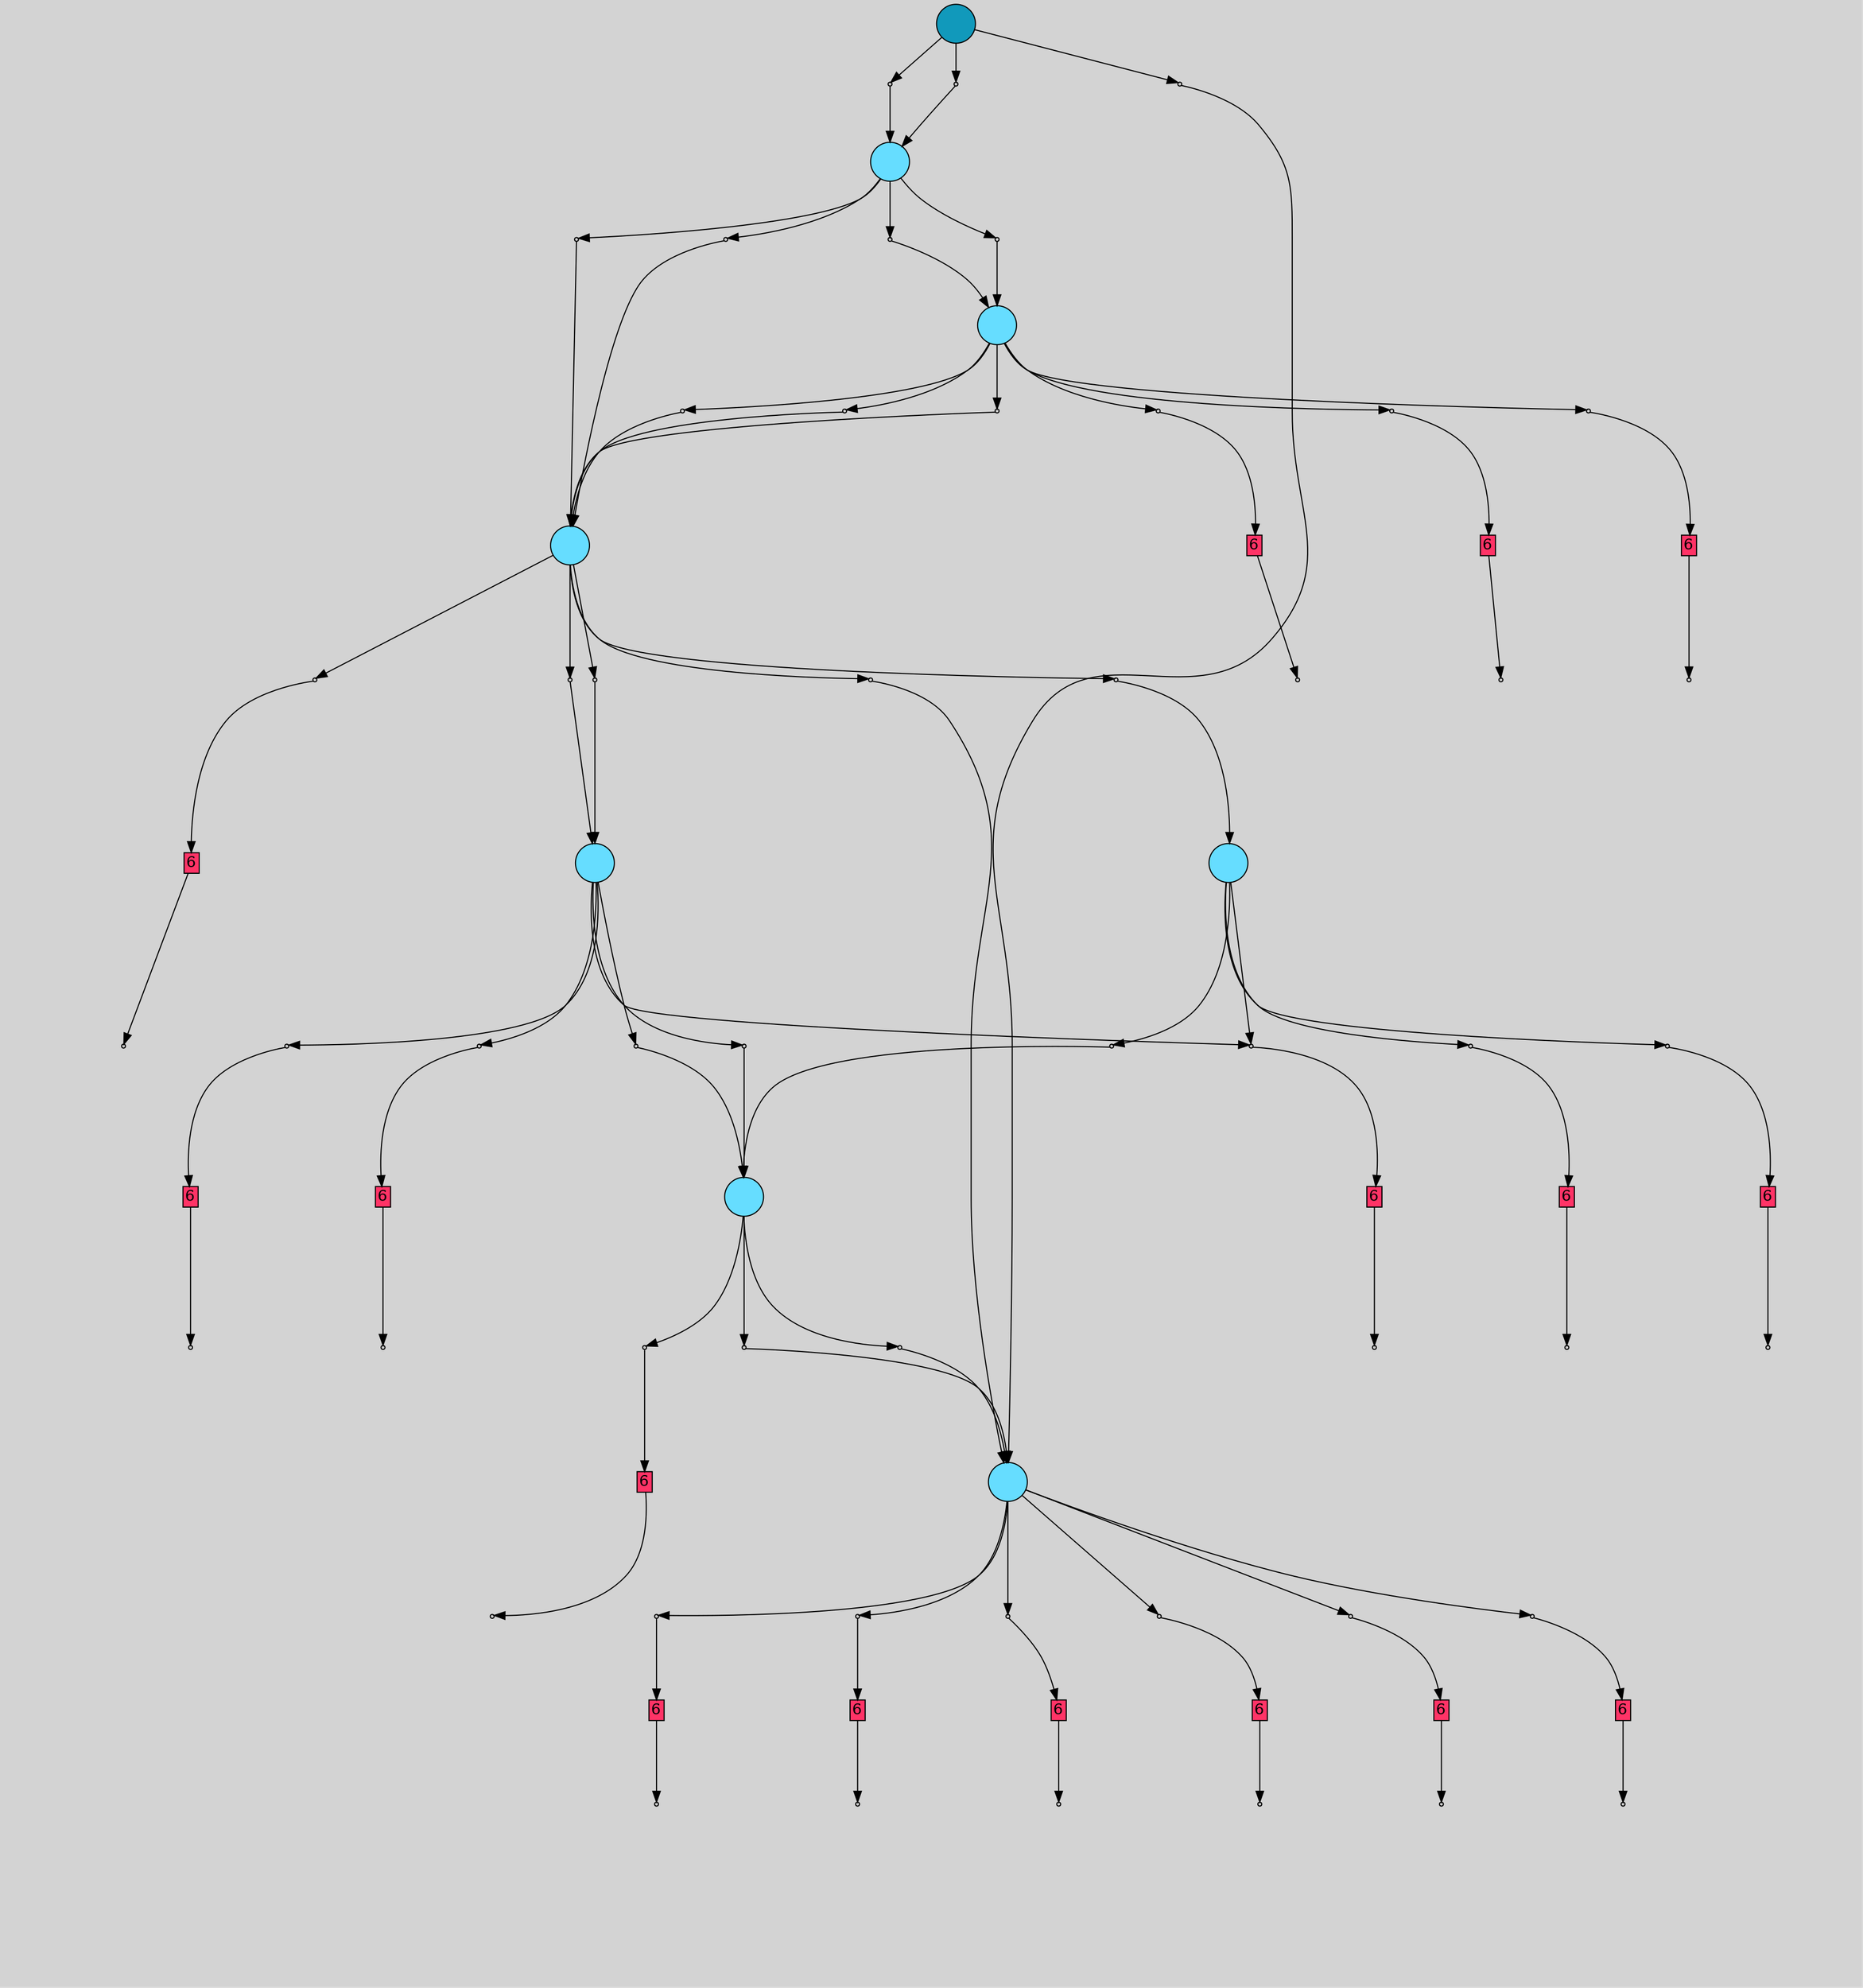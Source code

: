 // File exported with GEGELATI v1.4.0
// On the 2025-07-13 13:41:52
// With the File::TPGGraphDotExporter
digraph{
	graph[pad = "0.212, 0.055" bgcolor = lightgray]
	node[shape=circle style = filled label = ""]
		T1131746 [fillcolor="#1199bb"]
		T877220 [fillcolor="#66ddff"]
		T109349 [fillcolor="#66ddff"]
		T232148 [fillcolor="#66ddff"]
		T429453 [fillcolor="#66ddff"]
		A109645 [fillcolor="#ff3366" shape=box margin=0.03 width=0 height=0 label="6"]
		A108374 [fillcolor="#ff3366" shape=box margin=0.03 width=0 height=0 label="6"]
		A109646 [fillcolor="#ff3366" shape=box margin=0.03 width=0 height=0 label="6"]
		A56428 [fillcolor="#ff3366" shape=box margin=0.03 width=0 height=0 label="6"]
		A107966 [fillcolor="#ff3366" shape=box margin=0.03 width=0 height=0 label="6"]
		A109647 [fillcolor="#ff3366" shape=box margin=0.03 width=0 height=0 label="6"]
		T196634 [fillcolor="#66ddff"]
		T197349 [fillcolor="#66ddff"]
		A196406 [fillcolor="#ff3366" shape=box margin=0.03 width=0 height=0 label="6"]
		A259474 [fillcolor="#ff3366" shape=box margin=0.03 width=0 height=0 label="6"]
		A429318 [fillcolor="#ff3366" shape=box margin=0.03 width=0 height=0 label="6"]
		A429663 [fillcolor="#ff3366" shape=box margin=0.03 width=0 height=0 label="6"]
		A201276 [fillcolor="#ff3366" shape=box margin=0.03 width=0 height=0 label="6"]
		A199694 [fillcolor="#ff3366" shape=box margin=0.03 width=0 height=0 label="6"]
		A197556 [fillcolor="#ff3366" shape=box margin=0.03 width=0 height=0 label="6"]
		T135238 [fillcolor="#66ddff"]
		A197557 [fillcolor="#ff3366" shape=box margin=0.03 width=0 height=0 label="6"]
		A197094 [fillcolor="#ff3366" shape=box margin=0.03 width=0 height=0 label="6"]
		A103033 [fillcolor="#ff3366" shape=box margin=0.03 width=0 height=0 label="6"]
		P4941736 [fillcolor="#cccccc" shape=point label="0"] //
		I4941736 [shape=box style=invis label="8|0&1|2#1|16&#92;n11|1&1|5#0|15&#92;n6|5&0|16#1|2&#92;n5|0&0|20#1|2&#92;n"] //0.577893|-0.858682|0.044974|0.804534|-0.061811|0.735781|-0.089436|-0.243412|
		P4941736 -> I4941736[style=invis]
		T1131746 -> P4941736 -> T877220
		P4941737 [fillcolor="#cccccc" shape=point label="0"] //
		I4941737 [shape=box style=invis label="19|7&1|11#0|25&#92;n12|5&1|22#0|7&#92;n5|0&0|20#1|19&#92;n"] //0.216088|0.572926|0.798422|0.701329|-0.089436|-0.243412|
		P4941737 -> I4941737[style=invis]
		T1131746 -> P4941737 -> T877220
		P4941738 [fillcolor="#cccccc" shape=point label="0"] //
		I4941738 [shape=box style=invis label="9|0&1|17#1|20&#92;n"] //-0.468220|-0.626411|
		P4941738 -> I4941738[style=invis]
		T1131746 -> P4941738 -> T109349
		P4941739 [fillcolor="#cccccc" shape=point label="0"] //
		I4941739 [shape=box style=invis label="11|4&1|13#1|25&#92;n5|5&0|4#1|10&#92;n5|0&0|20#0|19&#92;n"] //0.423613|-0.941490|0.718754|0.541457|-0.089436|-0.243412|
		P4941739 -> I4941739[style=invis]
		T877220 -> P4941739 -> T232148
		P4941740 [fillcolor="#cccccc" shape=point label="0"] //
		I4941740 [shape=box style=invis label="5|6&1|3#1|0&#92;n5|13&0|6#0|20&#92;n5|4&0|13#0|11&#92;n5|5&0|4#1|10&#92;n5|0&0|20#1|19&#92;n"] //0.273866|-0.467379|-0.001374|-0.345983|-0.449145|-0.979107|0.718754|0.541457|-0.089436|-0.243412|
		P4941740 -> I4941740[style=invis]
		T877220 -> P4941740 -> T429453
		P4941741 [fillcolor="#cccccc" shape=point label="0"] //
		I4941741 [shape=box style=invis label="5|6&1|3#1|0&#92;n5|13&0|6#0|20&#92;n5|4&0|13#0|11&#92;n5|5&0|4#1|10&#92;n5|0&0|20#1|19&#92;n"] //0.273866|-0.467379|-0.001374|-0.345983|-0.449145|-0.979107|0.718754|0.541457|-0.089436|-0.243412|
		P4941741 -> I4941741[style=invis]
		T877220 -> P4941741 -> T429453
		P4941742 [fillcolor="#cccccc" shape=point label="0"] //
		I4941742 [shape=box style=invis label="5|13&1|6#0|20&#92;n5|4&0|13#0|11&#92;n5|5&0|4#1|10&#92;n5|0&0|20#0|19&#92;n"] //-0.001374|-0.345983|-0.449145|-0.979107|0.718754|0.541457|-0.089436|-0.243412|
		P4941742 -> I4941742[style=invis]
		T877220 -> P4941742 -> T232148
		P4941743 [fillcolor="#cccccc" shape=point label="0"] //
		I4941743 [shape=box style=invis label="5|0&1|1#1|25&#92;n"] //0.626829|0.606735|
		P4941743 -> I4941743[style=invis]
		A109645 [fillcolor="#ff3366" shape=box margin=0.03 width=0 height=0 label="6"]
		T109349 -> P4941743 -> A109645
		P4941744 [fillcolor="#cccccc" shape=point label="0"] //
		I4941744 [shape=box style=invis label="5|7&1|3#1|16&#92;n2|10&1|15#0|22&#92;n1|0&1|4#0|10&#92;n"] //-0.649557|-0.274450|-0.269405|-0.869537|0.839758|-0.108314|
		P4941744 -> I4941744[style=invis]
		A108374 [fillcolor="#ff3366" shape=box margin=0.03 width=0 height=0 label="6"]
		T109349 -> P4941744 -> A108374
		P4941745 [fillcolor="#cccccc" shape=point label="0"] //
		I4941745 [shape=box style=invis label="1|10&1|8#1|8&#92;n15|9&0|25#0|14&#92;n11|0&0|24#1|25&#92;n"] //0.416674|0.828885|-0.934397|-0.682740|0.997429|-0.755505|
		P4941745 -> I4941745[style=invis]
		A109646 [fillcolor="#ff3366" shape=box margin=0.03 width=0 height=0 label="6"]
		T109349 -> P4941745 -> A109646
		P4941746 [fillcolor="#cccccc" shape=point label="0"] //
		I4941746 [shape=box style=invis label="18|5&1|1#0|14&#92;n8|10&0|20#1|21&#92;n1|0&1|4#0|10&#92;n"] //0.046303|0.610580|0.987432|0.624241|0.839758|-0.108314|
		P4941746 -> I4941746[style=invis]
		A56428 [fillcolor="#ff3366" shape=box margin=0.03 width=0 height=0 label="6"]
		T109349 -> P4941746 -> A56428
		P4941747 [fillcolor="#cccccc" shape=point label="0"] //
		I4941747 [shape=box style=invis label="1|10&1|8#1|8&#92;n15|9&0|25#0|14&#92;n11|0&0|24#1|0&#92;n"] //0.416674|0.828885|-0.934397|-0.682740|0.997429|-0.755505|
		P4941747 -> I4941747[style=invis]
		A107966 [fillcolor="#ff3366" shape=box margin=0.03 width=0 height=0 label="6"]
		T109349 -> P4941747 -> A107966
		P4941748 [fillcolor="#cccccc" shape=point label="0"] //
		I4941748 [shape=box style=invis label="5|0&1|1#1|25&#92;n"] //0.626829|0.606735|
		P4941748 -> I4941748[style=invis]
		A109647 [fillcolor="#ff3366" shape=box margin=0.03 width=0 height=0 label="6"]
		T109349 -> P4941748 -> A109647
		P4941749 [fillcolor="#cccccc" shape=point label="0"] //
		I4941749 [shape=box style=invis label="5|13&1|6#0|20&#92;n13|0&0|13#1|19&#92;n"] //-0.001374|-0.345983|-0.369591|-0.386077|
		P4941749 -> I4941749[style=invis]
		T232148 -> P4941749 -> T196634
		P4941750 [fillcolor="#cccccc" shape=point label="0"] //
		I4941750 [shape=box style=invis label="7|0&1|11#0|9&#92;n"] //0.022328|-0.610203|
		P4941750 -> I4941750[style=invis]
		T232148 -> P4941750 -> T197349
		P4941751 [fillcolor="#cccccc" shape=point label="0"] //
		I4941751 [shape=box style=invis label="11|12&1|24#0|10&#92;n5|7&0|12#1|20&#92;n18|1&0|22#0|16&#92;n18|11&0|16#1|25&#92;n7|0&0|11#1|16&#92;n"] //0.753945|0.862230|-0.018122|-0.030995|-0.932048|0.070624|0.446442|0.811046|-0.061216|-0.567648|
		P4941751 -> I4941751[style=invis]
		A196406 [fillcolor="#ff3366" shape=box margin=0.03 width=0 height=0 label="6"]
		T232148 -> P4941751 -> A196406
		P4941752 [fillcolor="#cccccc" shape=point label="0"] //
		I4941752 [shape=box style=invis label="8|13&1|16#1|16&#92;n5|4&0|13#0|9&#92;n5|5&0|4#1|10&#92;n5|0&0|20#0|19&#92;n"] //-0.809604|-0.802298|-0.449145|-0.979107|0.718754|0.541457|-0.089436|-0.243412|
		P4941752 -> I4941752[style=invis]
		T232148 -> P4941752 -> T197349
		P4941753 [fillcolor="#cccccc" shape=point label="0"] //
		I4941753 [shape=box style=invis label="9|0&1|17#1|20&#92;n"] //-0.468220|-0.626411|
		P4941753 -> I4941753[style=invis]
		T232148 -> P4941753 -> T109349
		P4941754 [fillcolor="#cccccc" shape=point label="0"] //
		I4941754 [shape=box style=invis label="4|7&1|2#1|23&#92;n8|4&0|22#0|14&#92;n5|5&0|4#1|10&#92;n5|0&0|20#0|19&#92;n"] //0.722610|0.109430|0.474824|0.580888|0.718754|0.541457|-0.089436|-0.243412|
		P4941754 -> I4941754[style=invis]
		A259474 [fillcolor="#ff3366" shape=box margin=0.03 width=0 height=0 label="6"]
		T429453 -> P4941754 -> A259474
		P4941755 [fillcolor="#cccccc" shape=point label="0"] //
		I4941755 [shape=box style=invis label="5|13&1|6#0|20&#92;n5|4&0|13#0|11&#92;n5|5&0|4#1|10&#92;n5|0&0|20#0|19&#92;n"] //-0.001374|-0.345983|-0.449145|-0.979107|0.718754|0.541457|-0.089436|-0.243412|
		P4941755 -> I4941755[style=invis]
		A429318 [fillcolor="#ff3366" shape=box margin=0.03 width=0 height=0 label="6"]
		T429453 -> P4941755 -> A429318
		P4941756 [fillcolor="#cccccc" shape=point label="0"] //
		I4941756 [shape=box style=invis label="5|13&1|6#0|20&#92;n5|4&0|13#0|11&#92;n5|5&0|4#1|10&#92;n5|0&0|20#0|19&#92;n"] //-0.001374|-0.345983|-0.449145|-0.979107|0.718754|0.541457|-0.089436|-0.243412|
		P4941756 -> I4941756[style=invis]
		T429453 -> P4941756 -> T232148
		P4941757 [fillcolor="#cccccc" shape=point label="0"] //
		I4941757 [shape=box style=invis label="5|13&1|6#0|20&#92;n5|4&0|13#0|19&#92;n5|5&0|4#1|10&#92;n5|0&0|20#0|19&#92;n"] //-0.001374|-0.345983|-0.449145|-0.979107|0.718754|0.541457|-0.089436|-0.243412|
		P4941757 -> I4941757[style=invis]
		T429453 -> P4941757 -> T232148
		P4941758 [fillcolor="#cccccc" shape=point label="0"] //
		I4941758 [shape=box style=invis label="11|8&1|17#0|13&#92;n12|4&0|1#0|8&#92;n0|9&0|4#1|19&#92;n8|5&1|15#0|19&#92;n0|11&1|1#0|24&#92;n7|3&1|15#1|7&#92;n2|1&0|20#0|3&#92;n4|13&0|1#0|11&#92;n5|4&0|13#0|11&#92;n5|5&0|4#1|10&#92;n5|0&0|20#0|19&#92;n"] //0.291063|0.144759|-0.360295|0.186231|0.737104|-0.737851|-0.368560|0.772555|0.306078|0.149417|-0.297980|0.894282|0.723570|0.700639|0.274648|-0.934234|-0.449145|-0.979107|0.718754|0.541457|-0.089436|-0.243412|
		P4941758 -> I4941758[style=invis]
		A429663 [fillcolor="#ff3366" shape=box margin=0.03 width=0 height=0 label="6"]
		T429453 -> P4941758 -> A429663
		P4941759 [fillcolor="#cccccc" shape=point label="0"] //
		I4941759 [shape=box style=invis label="5|10&1|11#1|23&#92;n11|3&1|17#0|25&#92;n7|0&0|3#0|19&#92;n"] //-0.718021|0.095693|0.291063|0.283237|-0.750240|-0.934227|
		P4941759 -> I4941759[style=invis]
		T429453 -> P4941759 -> T232148
		P4941760 [fillcolor="#cccccc" shape=point label="1"] //
		I4941760 [shape=box style=invis label="11|7&0|11#1|0&#92;n10|2&0|1#1|15&#92;n11|5&1|4#0|5&#92;n18|0&1|5#0|14&#92;n14|1&1|1#1|26&#92;n"] //0.838246|-0.201865|-0.352811|-0.217239|-0.477308|-0.108293|-0.061512|0.844358|0.595750|0.287768|
		P4941760 -> I4941760[style=invis]
		A109645 -> P4941760
		P4941761 [fillcolor="#cccccc" shape=point label="1"] //
		I4941761 [shape=box style=invis label="0|2&0|12#1|3&#92;n19|5&1|2#1|10&#92;n15|7&0|11#1|13&#92;n1|1&1|20#1|19&#92;n13|0&0|11#1|5&#92;n2|3&1|0#1|21&#92;n"] //0.436234|0.902476|0.559668|0.853065|-0.021186|-0.381852|0.585169|-0.562740|0.326928|0.495670|0.703876|-0.653711|
		P4941761 -> I4941761[style=invis]
		A108374 -> P4941761
		P4941762 [fillcolor="#cccccc" shape=point label="1"] //
		I4941762 [shape=box style=invis label="14|1&1|1#1|26&#92;n2|3&1|15#1|4&#92;n11|5&1|2#0|11&#92;n18|0&1|12#1|3&#92;n"] //0.595750|0.287768|0.703876|-0.653711|-0.258204|-0.054272|0.011014|0.217034|
		P4941762 -> I4941762[style=invis]
		A109646 -> P4941762
		P4941763 [fillcolor="#cccccc" shape=point label="1"] //
		I4941763 [shape=box style=invis label="9|4&0|11#1|24&#92;n2|3&1|15#1|21&#92;n11|5&1|2#0|5&#92;n2|2&0|1#0|5&#92;n8|7&1|10#1|8&#92;n10|9&0|8#1|15&#92;n12|6&0|15#0|0&#92;n6|1&0|24#1|17&#92;n"] //-0.302074|-0.972566|0.703876|-0.653711|-0.391090|-0.108293|-0.915180|0.066212|0.325487|-0.708711|0.241029|-0.107893|0.910871|0.938101|-0.637717|-0.987328|
		P4941763 -> I4941763[style=invis]
		A56428 -> P4941763
		P4941764 [fillcolor="#cccccc" shape=point label="1"] //
		I4941764 [shape=box style=invis label="8|11&0|21#0|25&#92;n11|5&1|2#0|11&#92;n2|3&1|15#1|4&#92;n13|4&1|12#1|2&#92;n14|1&1|1#1|26&#92;n18|0&1|12#1|7&#92;n"] //-0.357071|0.027188|-0.477308|-0.054272|0.703876|-0.653711|-0.549474|0.407041|0.595750|0.287768|0.011014|0.217034|
		P4941764 -> I4941764[style=invis]
		A107966 -> P4941764
		P4941765 [fillcolor="#cccccc" shape=point label="1"] //
		I4941765 [shape=box style=invis label="1|7&1|12#0|21&#92;n10|1&0|10#1|23&#92;n2|5&1|25#1|6&#92;n2|3&1|25#1|26&#92;n17|0&0|5#0|6&#92;n10|6&1|23#0|7&#92;n"] //-0.565249|0.805674|0.355836|-0.368773|0.086092|0.412782|0.601392|-0.224312|0.768491|0.872024|0.308270|0.496271|
		P4941765 -> I4941765[style=invis]
		A109647 -> P4941765
		P4941766 [fillcolor="#cccccc" shape=point label="0"] //
		I4941766 [shape=box style=invis label="7|14&1|0#0|25&#92;n8|4&0|14#1|2&#92;n5|5&0|4#1|10&#92;n5|0&0|20#0|19&#92;n"] //-0.291119|-0.872302|0.227921|-0.974594|0.718754|0.541457|-0.089436|-0.243412|
		P4941766 -> I4941766[style=invis]
		A201276 [fillcolor="#ff3366" shape=box margin=0.03 width=0 height=0 label="6"]
		T196634 -> P4941766 -> A201276
		P4941767 [fillcolor="#cccccc" shape=point label="0"] //
		I4941767 [shape=box style=invis label="5|7&1|3#1|16&#92;n2|10&1|15#0|22&#92;n1|0&1|4#0|10&#92;n"] //-0.649557|-0.274450|-0.269405|-0.869537|0.839758|-0.108314|
		P4941767 -> I4941767[style=invis]
		A199694 [fillcolor="#ff3366" shape=box margin=0.03 width=0 height=0 label="6"]
		T196634 -> P4941767 -> A199694
		P4941768 [fillcolor="#cccccc" shape=point label="0"] //
		I4941768 [shape=box style=invis label="5|13&1|21#0|20&#92;n5|4&0|13#0|11&#92;n5|5&0|4#1|10&#92;n5|0&0|20#0|19&#92;n"] //-0.001374|-0.345983|-0.449145|-0.979107|0.718754|0.541457|-0.089436|-0.243412|
		P4941768 -> I4941768[style=invis]
		A197556 [fillcolor="#ff3366" shape=box margin=0.03 width=0 height=0 label="6"]
		T196634 -> P4941768 -> A197556
		P4941769 [fillcolor="#cccccc" shape=point label="0"] //
		I4941769 [shape=box style=invis label="5|13&1|6#0|20&#92;n5|4&0|13#0|11&#92;n5|5&0|4#1|10&#92;n5|0&0|20#0|19&#92;n"] //-0.001374|-0.345983|-0.449145|-0.979107|0.718754|0.541457|-0.089436|-0.243412|
		P4941769 -> I4941769[style=invis]
		T196634 -> P4941769 -> T135238
		T197349 -> P4941768
		P4941770 [fillcolor="#cccccc" shape=point label="0"] //
		I4941770 [shape=box style=invis label="9|3&1|22#1|26&#92;n8|0&0|18#1|9&#92;n"] //0.392522|0.181442|0.037789|-0.850311|
		P4941770 -> I4941770[style=invis]
		A197557 [fillcolor="#ff3366" shape=box margin=0.03 width=0 height=0 label="6"]
		T197349 -> P4941770 -> A197557
		P4941771 [fillcolor="#cccccc" shape=point label="0"] //
		I4941771 [shape=box style=invis label="1|5&1|9#1|4&#92;n9|6&1|25#0|24&#92;n2|14&0|6#1|24&#92;n5|0&0|20#0|19&#92;n9|4&0|14#1|3&#92;n7|8&0|15#1|25&#92;n11|8&0|19#0|8&#92;n6|11&0|8#0|5&#92;n14|11&1|23#0|11&#92;n19|9&0|26#1|1&#92;n18|3&0|24#1|6&#92;n8|0&0|18#1|15&#92;n"] //-0.991356|0.608740|-0.151917|-0.830238|-0.532604|0.062673|-0.089436|-0.243412|-0.443100|-0.722042|-0.861118|0.143479|-1.002372|-0.035410|0.049005|0.459708|-0.828590|0.033639|0.673652|-0.260791|0.684295|0.910353|0.037789|-0.850311|
		P4941771 -> I4941771[style=invis]
		T197349 -> P4941771 -> T135238
		P4941772 [fillcolor="#cccccc" shape=point label="0"] //
		I4941772 [shape=box style=invis label="6|6&1|25#1|22&#92;n11|0&1|16#0|6&#92;n"] //-0.760806|-0.674141|0.691808|-0.350139|
		P4941772 -> I4941772[style=invis]
		A197094 [fillcolor="#ff3366" shape=box margin=0.03 width=0 height=0 label="6"]
		T197349 -> P4941772 -> A197094
		P4941773 [fillcolor="#cccccc" shape=point label="0"] //
		I4941773 [shape=box style=invis label="5|13&1|6#0|20&#92;n5|4&0|13#0|11&#92;n5|5&0|4#1|11&#92;n5|0&0|20#0|19&#92;n"] //-0.001374|-0.345983|-0.449145|-0.979107|0.718754|0.541457|-0.089436|-0.243412|
		P4941773 -> I4941773[style=invis]
		T197349 -> P4941773 -> T135238
		P4941774 [fillcolor="#cccccc" shape=point label="1"] //
		I4941774 [shape=box style=invis label="12|11&0|9#1|3&#92;n0|6&0|26#1|1&#92;n18|3&1|18#0|7&#92;n4|4&1|6#0|21&#92;n19|2&0|22#0|26&#92;n11|10&0|3#1|25&#92;n6|10&0|10#1|21&#92;n6|6&0|2#1|10&#92;n3|2&1|14#0|25&#92;n13|3&1|8#0|25&#92;n17|0&1|11#0|24&#92;n1|1&1|14#1|1&#92;n15|5&1|9#0|10&#92;n"] //-0.728030|-0.004817|-0.023715|-0.319566|-0.645916|-0.543323|-0.532295|0.644422|1.316244|-0.249702|-0.147183|0.296550|-0.463309|0.552405|-0.803247|0.490299|-0.628180|0.952574|-0.038927|0.162720|0.252100|0.068613|0.311324|0.816398|0.193113|0.733883|
		P4941774 -> I4941774[style=invis]
		A196406 -> P4941774
		P4941775 [fillcolor="#cccccc" shape=point label="1"] //
		I4941775 [shape=box style=invis label="8|5&1|24#1|25&#92;n4|4&0|19#0|5&#92;n1|9&0|20#1|23&#92;n17|0&0|24#0|6&#92;n13|6&0|4#0|15&#92;n14|7&1|23#0|21&#92;n15|4&0|7#0|10&#92;n18|6&1|14#0|2&#92;n12|5&0|14#0|20&#92;n12|7&1|22#1|0&#92;n16|3&1|17#1|23&#92;n2|2&1|17#1|13&#92;n8|9&1|2#0|15&#92;n6|1&0|24#1|4&#92;n"] //-0.357071|0.027188|-0.774087|0.881878|-0.593429|0.647861|-1.133497|-0.262724|0.753746|-0.710442|0.432367|-0.653027|0.282318|0.171568|-0.747254|0.728607|0.233704|-0.992012|0.304221|0.077511|0.049726|0.752928|-0.368098|-0.522221|-0.057532|0.768246|-0.637717|-0.987328|
		P4941775 -> I4941775[style=invis]
		A259474 -> P4941775
		P4941776 [fillcolor="#cccccc" shape=point label="1"] //
		I4941776 [shape=box style=invis label="7|1&0|16#0|10&#92;n6|5&0|24#1|17&#92;n13|0&0|16#1|9&#92;n2|4&0|21#0|16&#92;n2|7&1|7#1|18&#92;n11|12&1|24#1|20&#92;n11|5&1|2#0|5&#92;n11|2&0|12#1|26&#92;n2|3&1|15#1|21&#92;n"] //0.676254|-0.237048|-0.637717|-0.987328|-0.145717|0.252841|0.409201|0.561499|0.208375|0.476630|-0.213763|0.969451|-0.391090|-0.146458|1.324279|-0.201865|0.703876|-0.653711|
		P4941776 -> I4941776[style=invis]
		A429318 -> P4941776
		P4941777 [fillcolor="#cccccc" shape=point label="1"] //
		I4941777 [shape=box style=invis label="12|11&0|9#1|3&#92;n10|11&1|9#0|26&#92;n12|8&0|11#1|25&#92;n2|1&0|8#1|13&#92;n13|7&0|1#1|21&#92;n5|6&1|14#0|18&#92;n2|9&1|12#0|6&#92;n17|11&1|6#1|9&#92;n14|12&1|12#1|21&#92;n15|5&1|9#0|10&#92;n17|0&1|11#0|24&#92;n6|4&0|24#1|10&#92;n6|10&0|26#1|21&#92;n12|1&1|17#1|8&#92;n13|3&1|8#0|25&#92;n15|2&0|16#1|6&#92;n15|6&0|12#0|1&#92;n"] //-0.728030|-0.004817|0.654037|0.648175|0.761532|-0.558954|0.040514|-0.620097|0.216903|-0.488104|0.823990|-0.601335|0.135701|-0.214199|0.698899|-0.078316|0.937400|0.760597|0.193113|0.733883|0.252100|0.068613|-0.803247|0.490299|-0.463309|0.552405|0.868746|0.424545|-0.038927|0.162720|-0.049274|-0.790211|0.485799|0.937208|
		P4941777 -> I4941777[style=invis]
		A429663 -> P4941777
		P4941778 [fillcolor="#cccccc" shape=point label="1"] //
		I4941778 [shape=box style=invis label="16|7&1|2#1|14&#92;n16|0&1|4#1|26&#92;n0|8&1|6#1|4&#92;n11|1&1|0#1|0&#92;n6|10&1|11#1|11&#92;n4|5&1|0#0|25&#92;n16|6&1|3#1|20&#92;n0|2&1|20#0|23&#92;n13|3&0|16#1|24&#92;n8|4&0|11#0|5&#92;n"] //-0.422246|-0.296926|1.117264|-0.361091|0.607115|-0.385389|-0.557761|0.927336|0.034021|0.366672|-0.870391|-0.071632|-0.019735|-0.536472|0.199344|0.451211|-0.767540|0.006217|0.867274|-0.316867|
		P4941778 -> I4941778[style=invis]
		A201276 -> P4941778
		P4941779 [fillcolor="#cccccc" shape=point label="1"] //
		I4941779 [shape=box style=invis label="6|0&0|8#0|16&#92;n2|3&1|0#1|21&#92;n0|5&0|6#1|11&#92;n18|1&1|6#0|7&#92;n12|11&0|17#0|17&#92;n15|7&0|11#1|13&#92;n"] //0.740582|-0.593192|0.703876|-0.653711|0.120255|0.427855|0.018238|0.217034|0.330131|-0.114592|-0.021186|-0.381852|
		P4941779 -> I4941779[style=invis]
		A199694 -> P4941779
		P4941780 [fillcolor="#cccccc" shape=point label="1"] //
		I4941780 [shape=box style=invis label="0|14&0|4#1|24&#92;n12|0&0|14#1|11&#92;n17|2&1|6#1|18&#92;n16|8&1|20#0|25&#92;n2|5&1|25#1|6&#92;n8|7&1|22#0|11&#92;n10|1&0|10#1|23&#92;n14|3&0|25#0|8&#92;n3|6&0|10#1|2&#92;n10|7&1|23#0|7&#92;n17|4&0|4#0|6&#92;n"] //-0.316332|0.593372|-0.481340|-0.538799|-0.560388|0.225859|0.436925|-0.450907|0.086092|0.412782|0.665071|0.982795|0.355836|-0.368773|-0.963611|-0.302169|0.216440|-0.897550|0.308270|0.496271|0.768491|0.872024|
		P4941780 -> I4941780[style=invis]
		A197556 -> P4941780
		P4941781 [fillcolor="#cccccc" shape=point label="0"] //
		I4941781 [shape=box style=invis label="7|0&0|11#1|5&#92;n4|1&1|22#0|15&#92;n1|4&1|15#0|16&#92;n5|5&0|4#1|10&#92;n5|0&0|20#0|19&#92;n"] //-0.061216|-0.567648|-0.540660|-0.700719|-0.591610|0.583009|0.718754|0.541457|-0.089436|-0.243412|
		P4941781 -> I4941781[style=invis]
		A103033 [fillcolor="#ff3366" shape=box margin=0.03 width=0 height=0 label="6"]
		T135238 -> P4941781 -> A103033
		P4941782 [fillcolor="#cccccc" shape=point label="0"] //
		I4941782 [shape=box style=invis label="9|0&1|17#1|20&#92;n"] //-0.468220|-0.626411|
		P4941782 -> I4941782[style=invis]
		T135238 -> P4941782 -> T109349
		P4941783 [fillcolor="#cccccc" shape=point label="0"] //
		I4941783 [shape=box style=invis label="5|0&1|1#1|25&#92;n17|4&0|0#0|13&#92;n5|5&0|4#1|10&#92;n5|0&0|20#0|19&#92;n"] //0.626829|0.606735|-0.593405|0.545790|0.718754|0.541457|-0.089436|-0.243412|
		P4941783 -> I4941783[style=invis]
		T135238 -> P4941783 -> T109349
		P4941784 [fillcolor="#cccccc" shape=point label="1"] //
		I4941784 [shape=box style=invis label="16|4&1|19#0|18&#92;n18|5&1|26#1|17&#92;n11|7&0|20#1|13&#92;n11|6&0|22#1|13&#92;n12|5&1|25#0|19&#92;n19|3&1|2#1|10&#92;n9|0&0|4#0|0&#92;n8|2&0|18#0|24&#92;n"] //0.044941|0.114530|0.696780|0.498183|-0.143939|-0.787422|-0.456779|0.800449|-0.480840|0.895953|0.564650|0.853065|-0.769245|0.606975|-0.773700|-0.651935|
		P4941784 -> I4941784[style=invis]
		A197557 -> P4941784
		P4941785 [fillcolor="#cccccc" shape=point label="1"] //
		I4941785 [shape=box style=invis label="19|12&1|11#0|8&#92;n5|1&0|12#0|22&#92;n19|3&1|15#1|21&#92;n1|2&0|23#0|16&#92;n6|9&1|10#1|17&#92;n14|4&1|1#1|26&#92;n11|7&0|12#0|0&#92;n6|1&0|24#1|17&#92;n3|5&0|23#0|17&#92;n8|0&1|3#1|6&#92;n"] //0.689571|-0.357551|-0.197358|0.586099|0.703876|-0.653711|-0.557221|-0.588479|0.516817|-0.214815|0.448233|0.287768|0.838246|-0.201865|-0.637717|-0.987328|-0.930339|0.927886|0.188077|-0.784992|
		P4941785 -> I4941785[style=invis]
		A197094 -> P4941785
		P4941786 [fillcolor="#cccccc" shape=point label="1"] //
		I4941786 [shape=box style=invis label="4|13&1|8#1|11&#92;n2|3&1|15#1|4&#92;n10|5&1|8#0|13&#92;n13|4&1|12#1|2&#92;n14|1&1|1#1|26&#92;n18|0&1|12#1|7&#92;n"] //0.086748|0.146234|0.703876|-0.653711|0.230044|-0.276150|-0.549474|0.407041|0.560762|0.287768|0.015363|0.217034|
		P4941786 -> I4941786[style=invis]
		A103033 -> P4941786
}
